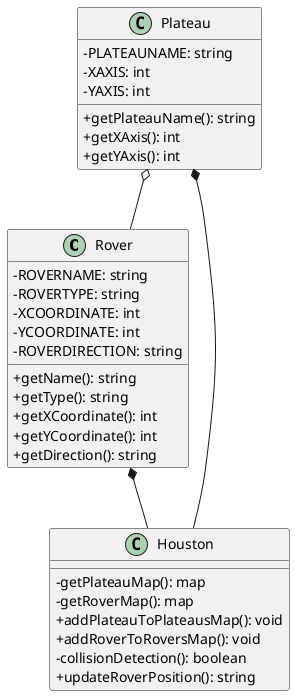 @startuml
'https://plantuml.com/class-diagram
skinparam classAttributeIconSize 0

Rover *-- Houston
Plateau *-- Houston
Plateau o-- Rover

class Rover {
-ROVERNAME: string
-ROVERTYPE: string
-XCOORDINATE: int
-YCOORDINATE: int
-ROVERDIRECTION: string
+getName(): string
+getType(): string
+getXCoordinate(): int
+getYCoordinate(): int
+getDirection(): string
}

class Plateau {
-PLATEAUNAME: string
-XAXIS: int
-YAXIS: int
+getPlateauName(): string
+getXAxis(): int
+getYAxis(): int
}

class Houston {
-getPlateauMap(): map
-getRoverMap(): map
+addPlateauToPlateausMap(): void
+addRoverToRoversMap(): void
-collisionDetection(): boolean
+updateRoverPosition(): string
}



@enduml